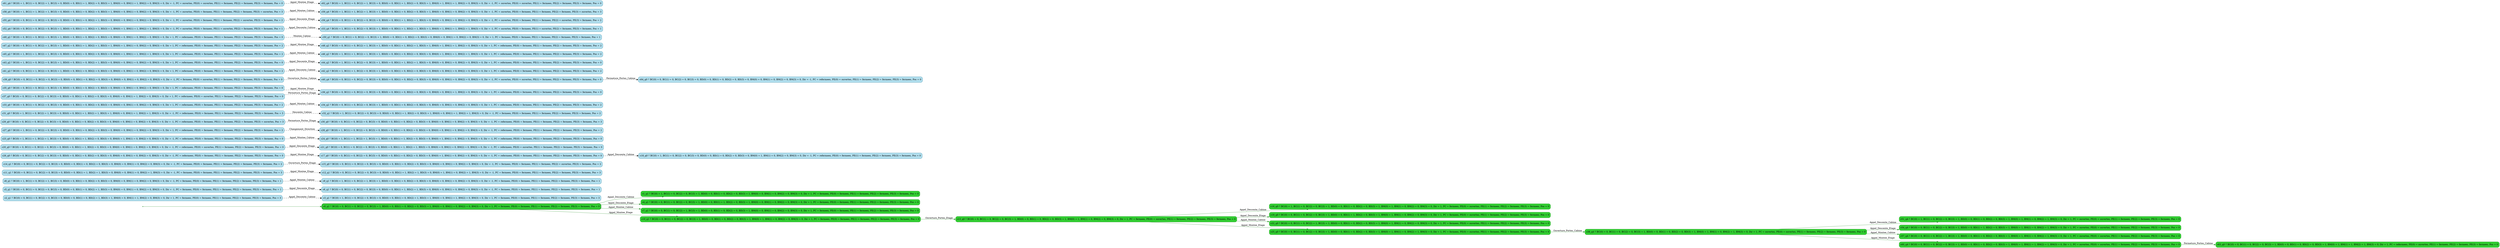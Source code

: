 digraph g {

	rankdir="LR"

	__invisible__[shape="point", color="forestgreen"]
	c0_q1[label="c0_q1 ≝ BC(0) = 0, BC(1) = 0, BC(2) = 0, BC(3) = 1, BD(0) = 0, BD(1) = 0, BD(2) = 0, BD(3) = 1, BM(0) = 0, BM(1) = 0, BM(2) = 0, BM(3) = 0, Dir = 1, PC = fermees, PE(0) = fermees, PE(1) = fermees, PE(2) = fermees, PE(3) = fermees, Pos = 0", shape="box", style="rounded, filled", color="forestgreen", fillcolor="limegreen", penwidth=3] // Initial
	c1_q1[label="c1_q1 ≝ BC(0) = 1, BC(1) = 0, BC(2) = 0, BC(3) = 1, BD(0) = 0, BD(1) = 0, BD(2) = 0, BD(3) = 1, BM(0) = 0, BM(1) = 0, BM(2) = 0, BM(3) = 0, Dir = 1, PC = fermees, PE(0) = fermees, PE(1) = fermees, PE(2) = fermees, PE(3) = fermees, Pos = 0", shape="box", style="rounded, filled", color="forestgreen", fillcolor="limegreen"]
	c4_q1[label="c4_q1 ≝ BC(0) = 0, BC(1) = 0, BC(2) = 0, BC(3) = 1, BD(0) = 0, BD(1) = 1, BD(2) = 0, BD(3) = 1, BM(0) = 0, BM(1) = 0, BM(2) = 0, BM(3) = 0, Dir = 1, PC = fermees, PE(0) = fermees, PE(1) = fermees, PE(2) = fermees, PE(3) = fermees, Pos = 0", shape="box", style="rounded, filled", color="forestgreen", fillcolor="limegreen"]
	c7_q1[label="c7_q1 ≝ BC(0) = 0, BC(1) = 0, BC(2) = 1, BC(3) = 1, BD(0) = 0, BD(1) = 0, BD(2) = 0, BD(3) = 1, BM(0) = 0, BM(1) = 0, BM(2) = 0, BM(3) = 0, Dir = 1, PC = fermees, PE(0) = fermees, PE(1) = fermees, PE(2) = fermees, PE(3) = fermees, Pos = 0", shape="box", style="rounded, filled", color="forestgreen", fillcolor="limegreen"]
	c10_q1[label="c10_q1 ≝ BC(0) = 0, BC(1) = 0, BC(2) = 0, BC(3) = 1, BD(0) = 0, BD(1) = 0, BD(2) = 0, BD(3) = 1, BM(0) = 1, BM(1) = 0, BM(2) = 0, BM(3) = 0, Dir = 1, PC = fermees, PE(0) = fermees, PE(1) = fermees, PE(2) = fermees, PE(3) = fermees, Pos = 0", shape="box", style="rounded, filled", color="forestgreen", fillcolor="limegreen"]
	c13_q0[label="c13_q0 ≝ BC(0) = 0, BC(1) = 0, BC(2) = 0, BC(3) = 1, BD(0) = 0, BD(1) = 0, BD(2) = 0, BD(3) = 1, BM(0) = 1, BM(1) = 0, BM(2) = 0, BM(3) = 0, Dir = 1, PC = fermees, PE(0) = ouvertes, PE(1) = fermees, PE(2) = fermees, PE(3) = fermees, Pos = 0", shape="box", style="rounded, filled", color="forestgreen", fillcolor="limegreen"]
	c16_q0[label="c16_q0 ≝ BC(0) = 1, BC(1) = 0, BC(2) = 0, BC(3) = 1, BD(0) = 0, BD(1) = 0, BD(2) = 0, BD(3) = 1, BM(0) = 1, BM(1) = 0, BM(2) = 0, BM(3) = 0, Dir = 1, PC = fermees, PE(0) = ouvertes, PE(1) = fermees, PE(2) = fermees, PE(3) = fermees, Pos = 0", shape="box", style="rounded, filled", color="forestgreen", fillcolor="limegreen"]
	c19_q0[label="c19_q0 ≝ BC(0) = 0, BC(1) = 0, BC(2) = 0, BC(3) = 1, BD(0) = 0, BD(1) = 1, BD(2) = 0, BD(3) = 1, BM(0) = 1, BM(1) = 0, BM(2) = 0, BM(3) = 0, Dir = 1, PC = fermees, PE(0) = ouvertes, PE(1) = fermees, PE(2) = fermees, PE(3) = fermees, Pos = 0", shape="box", style="rounded, filled", color="forestgreen", fillcolor="limegreen"]
	c22_q0[label="c22_q0 ≝ BC(0) = 0, BC(1) = 0, BC(2) = 1, BC(3) = 1, BD(0) = 0, BD(1) = 0, BD(2) = 0, BD(3) = 1, BM(0) = 1, BM(1) = 0, BM(2) = 0, BM(3) = 0, Dir = 1, PC = fermees, PE(0) = ouvertes, PE(1) = fermees, PE(2) = fermees, PE(3) = fermees, Pos = 0", shape="box", style="rounded, filled", color="forestgreen", fillcolor="limegreen"]
	c25_q0[label="c25_q0 ≝ BC(0) = 0, BC(1) = 0, BC(2) = 0, BC(3) = 1, BD(0) = 0, BD(1) = 0, BD(2) = 0, BD(3) = 1, BM(0) = 1, BM(1) = 0, BM(2) = 1, BM(3) = 0, Dir = 1, PC = fermees, PE(0) = ouvertes, PE(1) = fermees, PE(2) = fermees, PE(3) = fermees, Pos = 0", shape="box", style="rounded, filled", color="forestgreen", fillcolor="limegreen"]
	c38_q4[label="c38_q4 ≝ BC(0) = 0, BC(1) = 0, BC(2) = 0, BC(3) = 1, BD(0) = 0, BD(1) = 0, BD(2) = 0, BD(3) = 1, BM(0) = 1, BM(1) = 0, BM(2) = 1, BM(3) = 0, Dir = 1, PC = ouvertes, PE(0) = ouvertes, PE(1) = fermees, PE(2) = fermees, PE(3) = fermees, Pos = 0", shape="box", style="rounded, filled", color="forestgreen", fillcolor="limegreen"]
	c51_q4[label="c51_q4 ≝ BC(0) = 1, BC(1) = 0, BC(2) = 0, BC(3) = 1, BD(0) = 0, BD(1) = 0, BD(2) = 0, BD(3) = 1, BM(0) = 1, BM(1) = 0, BM(2) = 1, BM(3) = 0, Dir = 1, PC = ouvertes, PE(0) = ouvertes, PE(1) = fermees, PE(2) = fermees, PE(3) = fermees, Pos = 0", shape="box", style="rounded, filled", color="forestgreen", fillcolor="limegreen"]
	c54_q4[label="c54_q4 ≝ BC(0) = 0, BC(1) = 0, BC(2) = 0, BC(3) = 1, BD(0) = 0, BD(1) = 1, BD(2) = 0, BD(3) = 1, BM(0) = 1, BM(1) = 0, BM(2) = 1, BM(3) = 0, Dir = 1, PC = ouvertes, PE(0) = ouvertes, PE(1) = fermees, PE(2) = fermees, PE(3) = fermees, Pos = 0", shape="box", style="rounded, filled", color="forestgreen", fillcolor="limegreen"]
	c57_q4[label="c57_q4 ≝ BC(0) = 0, BC(1) = 0, BC(2) = 1, BC(3) = 1, BD(0) = 0, BD(1) = 0, BD(2) = 0, BD(3) = 1, BM(0) = 1, BM(1) = 0, BM(2) = 1, BM(3) = 0, Dir = 1, PC = ouvertes, PE(0) = ouvertes, PE(1) = fermees, PE(2) = fermees, PE(3) = fermees, Pos = 0", shape="box", style="rounded, filled", color="forestgreen", fillcolor="limegreen"]
	c60_q4[label="c60_q4 ≝ BC(0) = 0, BC(1) = 0, BC(2) = 0, BC(3) = 1, BD(0) = 0, BD(1) = 0, BD(2) = 0, BD(3) = 1, BM(0) = 1, BM(1) = 1, BM(2) = 1, BM(3) = 0, Dir = 1, PC = ouvertes, PE(0) = ouvertes, PE(1) = fermees, PE(2) = fermees, PE(3) = fermees, Pos = 0", shape="box", style="rounded, filled", color="forestgreen", fillcolor="limegreen"]
	c63_q0[label="c63_q0 ≝ BC(0) = 0, BC(1) = 0, BC(2) = 0, BC(3) = 1, BD(0) = 0, BD(1) = 0, BD(2) = 0, BD(3) = 1, BM(0) = 1, BM(1) = 1, BM(2) = 1, BM(3) = 0, Dir = 1, PC = refermees, PE(0) = ouvertes, PE(1) = fermees, PE(2) = fermees, PE(3) = fermees, Pos = 0", shape="box", style="rounded, filled", color="forestgreen", fillcolor="limegreen"]
	c2_q1[label="c2_q1 ≝ BC(0) = 0, BC(1) = 0, BC(2) = 0, BC(3) = 0, BD(0) = 0, BD(1) = 0, BD(2) = 1, BD(3) = 1, BM(0) = 0, BM(1) = 1, BM(2) = 0, BM(3) = 0, Dir = 1, PC = fermees, PE(0) = fermees, PE(1) = fermees, PE(2) = fermees, PE(3) = fermees, Pos = 3", shape="box", style="rounded, filled", color="deepskyblue4", fillcolor="lightblue2"]
	c3_q1[label="c3_q1 ≝ BC(0) = 1, BC(1) = 0, BC(2) = 0, BC(3) = 0, BD(0) = 0, BD(1) = 0, BD(2) = 1, BD(3) = 1, BM(0) = 0, BM(1) = 1, BM(2) = 0, BM(3) = 0, Dir = 1, PC = fermees, PE(0) = fermees, PE(1) = fermees, PE(2) = fermees, PE(3) = fermees, Pos = 3", shape="box", style="rounded, filled", color="deepskyblue4", fillcolor="lightblue2"]
	c5_q1[label="c5_q1 ≝ BC(0) = 0, BC(1) = 0, BC(2) = 0, BC(3) = 0, BD(0) = 0, BD(1) = 0, BD(2) = 1, BD(3) = 0, BM(0) = 0, BM(1) = 0, BM(2) = 0, BM(3) = 0, Dir = -1, PC = fermees, PE(0) = fermees, PE(1) = fermees, PE(2) = fermees, PE(3) = fermees, Pos = 1", shape="box", style="rounded, filled", color="deepskyblue4", fillcolor="lightblue2"]
	c6_q1[label="c6_q1 ≝ BC(0) = 0, BC(1) = 0, BC(2) = 0, BC(3) = 0, BD(0) = 0, BD(1) = 1, BD(2) = 1, BD(3) = 0, BM(0) = 0, BM(1) = 0, BM(2) = 0, BM(3) = 0, Dir = -1, PC = fermees, PE(0) = fermees, PE(1) = fermees, PE(2) = fermees, PE(3) = fermees, Pos = 1", shape="box", style="rounded, filled", color="deepskyblue4", fillcolor="lightblue2"]
	c8_q1[label="c8_q1 ≝ BC(0) = 1, BC(1) = 0, BC(2) = 1, BC(3) = 0, BD(0) = 0, BD(1) = 0, BD(2) = 0, BD(3) = 0, BM(0) = 0, BM(1) = 0, BM(2) = 0, BM(3) = 0, Dir = -1, PC = fermees, PE(0) = fermees, PE(1) = fermees, PE(2) = fermees, PE(3) = fermees, Pos = 1", shape="box", style="rounded, filled", color="deepskyblue4", fillcolor="lightblue2"]
	c9_q1[label="c9_q1 ≝ BC(0) = 1, BC(1) = 0, BC(2) = 1, BC(3) = 1, BD(0) = 0, BD(1) = 0, BD(2) = 0, BD(3) = 0, BM(0) = 0, BM(1) = 0, BM(2) = 0, BM(3) = 0, Dir = -1, PC = fermees, PE(0) = fermees, PE(1) = fermees, PE(2) = fermees, PE(3) = fermees, Pos = 1", shape="box", style="rounded, filled", color="deepskyblue4", fillcolor="lightblue2"]
	c11_q1[label="c11_q1 ≝ BC(0) = 0, BC(1) = 0, BC(2) = 0, BC(3) = 0, BD(0) = 0, BD(1) = 1, BD(2) = 1, BD(3) = 0, BM(0) = 0, BM(1) = 0, BM(2) = 1, BM(3) = 0, Dir = -1, PC = fermees, PE(0) = fermees, PE(1) = fermees, PE(2) = fermees, PE(3) = fermees, Pos = 3", shape="box", style="rounded, filled", color="deepskyblue4", fillcolor="lightblue2"]
	c12_q1[label="c12_q1 ≝ BC(0) = 0, BC(1) = 0, BC(2) = 0, BC(3) = 0, BD(0) = 0, BD(1) = 1, BD(2) = 1, BD(3) = 0, BM(0) = 1, BM(1) = 0, BM(2) = 1, BM(3) = 0, Dir = -1, PC = fermees, PE(0) = fermees, PE(1) = fermees, PE(2) = fermees, PE(3) = fermees, Pos = 3", shape="box", style="rounded, filled", color="deepskyblue4", fillcolor="lightblue2"]
	c14_q1[label="c14_q1 ≝ BC(0) = 0, BC(1) = 0, BC(2) = 0, BC(3) = 0, BD(0) = 0, BD(1) = 0, BD(2) = 0, BD(3) = 0, BM(0) = 0, BM(1) = 0, BM(2) = 0, BM(3) = 0, Dir = -1, PC = fermees, PE(0) = fermees, PE(1) = fermees, PE(2) = fermees, PE(3) = fermees, Pos = 2", shape="box", style="rounded, filled", color="deepskyblue4", fillcolor="lightblue2"]
	c15_q0[label="c15_q0 ≝ BC(0) = 0, BC(1) = 0, BC(2) = 0, BC(3) = 0, BD(0) = 0, BD(1) = 0, BD(2) = 0, BD(3) = 0, BM(0) = 0, BM(1) = 0, BM(2) = 0, BM(3) = 0, Dir = -1, PC = fermees, PE(0) = fermees, PE(1) = fermees, PE(2) = ouvertes, PE(3) = fermees, Pos = 2", shape="box", style="rounded, filled", color="deepskyblue4", fillcolor="lightblue2"]
	c17_q0[label="c17_q0 ≝ BC(0) = 0, BC(1) = 0, BC(2) = 0, BC(3) = 0, BD(0) = 0, BD(1) = 0, BD(2) = 0, BD(3) = 0, BM(0) = 1, BM(1) = 0, BM(2) = 0, BM(3) = 0, Dir = -1, PC = refermees, PE(0) = fermees, PE(1) = fermees, PE(2) = fermees, PE(3) = fermees, Pos = 0", shape="box", style="rounded, filled", color="deepskyblue4", fillcolor="lightblue2"]
	c18_q0[label="c18_q0 ≝ BC(0) = 1, BC(1) = 0, BC(2) = 0, BC(3) = 0, BD(0) = 0, BD(1) = 0, BD(2) = 0, BD(3) = 0, BM(0) = 1, BM(1) = 0, BM(2) = 0, BM(3) = 0, Dir = -1, PC = refermees, PE(0) = fermees, PE(1) = fermees, PE(2) = fermees, PE(3) = fermees, Pos = 0", shape="box", style="rounded, filled", color="deepskyblue4", fillcolor="lightblue2"]
	c20_q0[label="c20_q0 ≝ BC(0) = 0, BC(1) = 0, BC(2) = 0, BC(3) = 0, BD(0) = 0, BD(1) = 1, BD(2) = 0, BD(3) = 0, BM(0) = 0, BM(1) = 0, BM(2) = 0, BM(3) = 0, Dir = -1, PC = refermees, PE(0) = ouvertes, PE(1) = fermees, PE(2) = fermees, PE(3) = fermees, Pos = 0", shape="box", style="rounded, filled", color="deepskyblue4", fillcolor="lightblue2"]
	c21_q0[label="c21_q0 ≝ BC(0) = 0, BC(1) = 0, BC(2) = 0, BC(3) = 0, BD(0) = 0, BD(1) = 1, BD(2) = 1, BD(3) = 0, BM(0) = 0, BM(1) = 0, BM(2) = 0, BM(3) = 0, Dir = -1, PC = refermees, PE(0) = ouvertes, PE(1) = fermees, PE(2) = fermees, PE(3) = fermees, Pos = 0", shape="box", style="rounded, filled", color="deepskyblue4", fillcolor="lightblue2"]
	c23_q0[label="c23_q0 ≝ BC(0) = 1, BC(1) = 1, BC(2) = 1, BC(3) = 0, BD(0) = 0, BD(1) = 1, BD(2) = 0, BD(3) = 0, BM(0) = 1, BM(1) = 0, BM(2) = 0, BM(3) = 0, Dir = -1, PC = refermees, PE(0) = fermees, PE(1) = fermees, PE(2) = fermees, PE(3) = fermees, Pos = 0", shape="box", style="rounded, filled", color="deepskyblue4", fillcolor="lightblue2"]
	c24_q0[label="c24_q0 ≝ BC(0) = 1, BC(1) = 1, BC(2) = 1, BC(3) = 1, BD(0) = 0, BD(1) = 1, BD(2) = 0, BD(3) = 0, BM(0) = 1, BM(1) = 0, BM(2) = 0, BM(3) = 0, Dir = -1, PC = refermees, PE(0) = fermees, PE(1) = fermees, PE(2) = fermees, PE(3) = fermees, Pos = 0", shape="box", style="rounded, filled", color="deepskyblue4", fillcolor="lightblue2"]
	c26_q0[label="c26_q0 ≝ BC(0) = 0, BC(1) = 0, BC(2) = 0, BC(3) = 0, BD(0) = 0, BD(1) = 0, BD(2) = 0, BD(3) = 0, BM(0) = 0, BM(1) = 0, BM(2) = 0, BM(3) = 0, Dir = -1, PC = refermees, PE(0) = fermees, PE(1) = fermees, PE(2) = fermees, PE(3) = fermees, Pos = 0", shape="box", style="rounded, filled", color="deepskyblue4", fillcolor="lightblue2"]
	c27_q0[label="c27_q0 ≝ BC(0) = 1, BC(1) = 0, BC(2) = 0, BC(3) = 0, BD(0) = 0, BD(1) = 0, BD(2) = 0, BD(3) = 0, BM(0) = 0, BM(1) = 0, BM(2) = 0, BM(3) = 0, Dir = 1, PC = refermees, PE(0) = fermees, PE(1) = fermees, PE(2) = fermees, PE(3) = fermees, Pos = 2", shape="box", style="rounded, filled", color="deepskyblue4", fillcolor="lightblue2"]
	c28_q0[label="c28_q0 ≝ BC(0) = 1, BC(1) = 0, BC(2) = 0, BC(3) = 0, BD(0) = 0, BD(1) = 0, BD(2) = 0, BD(3) = 0, BM(0) = 0, BM(1) = 0, BM(2) = 0, BM(3) = 0, Dir = -1, PC = refermees, PE(0) = fermees, PE(1) = fermees, PE(2) = fermees, PE(3) = fermees, Pos = 2", shape="box", style="rounded, filled", color="deepskyblue4", fillcolor="lightblue2"]
	c29_q0[label="c29_q0 ≝ BC(0) = 0, BC(1) = 0, BC(2) = 0, BC(3) = 0, BD(0) = 0, BD(1) = 0, BD(2) = 0, BD(3) = 0, BM(0) = 0, BM(1) = 0, BM(2) = 0, BM(3) = 0, Dir = -1, PC = refermees, PE(0) = fermees, PE(1) = fermees, PE(2) = fermees, PE(3) = ouvertes, Pos = 3", shape="box", style="rounded, filled", color="deepskyblue4", fillcolor="lightblue2"]
	c30_q0[label="c30_q0 ≝ BC(0) = 0, BC(1) = 0, BC(2) = 0, BC(3) = 0, BD(0) = 0, BD(1) = 0, BD(2) = 0, BD(3) = 0, BM(0) = 0, BM(1) = 0, BM(2) = 0, BM(3) = 0, Dir = -1, PC = refermees, PE(0) = fermees, PE(1) = fermees, PE(2) = fermees, PE(3) = fermees, Pos = 3", shape="box", style="rounded, filled", color="deepskyblue4", fillcolor="lightblue2"]
	c31_q0[label="c31_q0 ≝ BC(0) = 1, BC(1) = 0, BC(2) = 1, BC(3) = 0, BD(0) = 0, BD(1) = 1, BD(2) = 1, BD(3) = 1, BM(0) = 0, BM(1) = 1, BM(2) = 1, BM(3) = 0, Dir = -1, PC = refermees, PE(0) = fermees, PE(1) = fermees, PE(2) = fermees, PE(3) = fermees, Pos = 3", shape="box", style="rounded, filled", color="deepskyblue4", fillcolor="lightblue2"]
	c32_q1[label="c32_q1 ≝ BC(0) = 1, BC(1) = 0, BC(2) = 0, BC(3) = 0, BD(0) = 0, BD(1) = 1, BD(2) = 0, BD(3) = 1, BM(0) = 0, BM(1) = 1, BM(2) = 1, BM(3) = 0, Dir = -1, PC = fermees, PE(0) = fermees, PE(1) = fermees, PE(2) = fermees, PE(3) = fermees, Pos = 2", shape="box", style="rounded, filled", color="deepskyblue4", fillcolor="lightblue2"]
	c33_q0[label="c33_q0 ≝ BC(0) = 0, BC(1) = 0, BC(2) = 0, BC(3) = 0, BD(0) = 0, BD(1) = 0, BD(2) = 0, BD(3) = 0, BM(0) = 0, BM(1) = 0, BM(2) = 0, BM(3) = 0, Dir = 1, PC = refermees, PE(0) = fermees, PE(1) = fermees, PE(2) = fermees, PE(3) = fermees, Pos = 2", shape="box", style="rounded, filled", color="deepskyblue4", fillcolor="lightblue2"]
	c34_q2[label="c34_q2 ≝ BC(0) = 0, BC(1) = 0, BC(2) = 0, BC(3) = 1, BD(0) = 0, BD(1) = 0, BD(2) = 0, BD(3) = 0, BM(0) = 0, BM(1) = 0, BM(2) = 0, BM(3) = 0, Dir = 1, PC = refermees, PE(0) = fermees, PE(1) = fermees, PE(2) = fermees, PE(3) = fermees, Pos = 2", shape="box", style="rounded, filled", color="deepskyblue4", fillcolor="lightblue2"]
	c35_q0[label="c35_q0 ≝ BC(0) = 0, BC(1) = 0, BC(2) = 0, BC(3) = 0, BD(0) = 0, BD(1) = 0, BD(2) = 0, BD(3) = 0, BM(0) = 0, BM(1) = 0, BM(2) = 0, BM(3) = 0, Dir = 1, PC = refermees, PE(0) = fermees, PE(1) = fermees, PE(2) = fermees, PE(3) = fermees, Pos = 0", shape="box", style="rounded, filled", color="deepskyblue4", fillcolor="lightblue2"]
	c36_q2[label="c36_q2 ≝ BC(0) = 0, BC(1) = 0, BC(2) = 0, BC(3) = 0, BD(0) = 0, BD(1) = 0, BD(2) = 0, BD(3) = 0, BM(0) = 0, BM(1) = 1, BM(2) = 0, BM(3) = 0, Dir = 1, PC = refermees, PE(0) = fermees, PE(1) = fermees, PE(2) = fermees, PE(3) = fermees, Pos = 0", shape="box", style="rounded, filled", color="deepskyblue4", fillcolor="lightblue2"]
	c37_q0[label="c37_q0 ≝ BC(0) = 0, BC(1) = 0, BC(2) = 0, BC(3) = 0, BD(0) = 0, BD(1) = 0, BD(2) = 0, BD(3) = 0, BM(0) = 0, BM(1) = 1, BM(2) = 0, BM(3) = 0, Dir = 1, PC = refermees, PE(0) = ouvertes, PE(1) = fermees, PE(2) = fermees, PE(3) = fermees, Pos = 0", shape="box", style="rounded, filled", color="deepskyblue4", fillcolor="lightblue2"]
	c39_q0[label="c39_q0 ≝ BC(0) = 0, BC(1) = 0, BC(2) = 0, BC(3) = 0, BD(0) = 0, BD(1) = 0, BD(2) = 0, BD(3) = 0, BM(0) = 0, BM(1) = 0, BM(2) = 0, BM(3) = 0, Dir = -1, PC = fermees, PE(0) = ouvertes, PE(1) = fermees, PE(2) = fermees, PE(3) = fermees, Pos = 0", shape="box", style="rounded, filled", color="deepskyblue4", fillcolor="lightblue2"]
	c40_q4[label="c40_q4 ≝ BC(0) = 0, BC(1) = 0, BC(2) = 0, BC(3) = 0, BD(0) = 0, BD(1) = 0, BD(2) = 0, BD(3) = 0, BM(0) = 0, BM(1) = 0, BM(2) = 0, BM(3) = 0, Dir = -1, PC = ouvertes, PE(0) = ouvertes, PE(1) = fermees, PE(2) = fermees, PE(3) = fermees, Pos = 0", shape="box", style="rounded, filled", color="deepskyblue4", fillcolor="lightblue2"]
	c41_q2[label="c41_q2 ≝ BC(0) = 0, BC(1) = 1, BC(2) = 0, BC(3) = 1, BD(0) = 0, BD(1) = 0, BD(2) = 0, BD(3) = 0, BM(0) = 0, BM(1) = 0, BM(2) = 0, BM(3) = 0, Dir = 1, PC = refermees, PE(0) = fermees, PE(1) = fermees, PE(2) = fermees, PE(3) = fermees, Pos = 2", shape="box", style="rounded, filled", color="deepskyblue4", fillcolor="lightblue2"]
	c42_q2[label="c42_q2 ≝ BC(0) = 1, BC(1) = 1, BC(2) = 0, BC(3) = 1, BD(0) = 0, BD(1) = 0, BD(2) = 0, BD(3) = 0, BM(0) = 0, BM(1) = 0, BM(2) = 0, BM(3) = 0, Dir = 1, PC = refermees, PE(0) = fermees, PE(1) = fermees, PE(2) = fermees, PE(3) = fermees, Pos = 2", shape="box", style="rounded, filled", color="deepskyblue4", fillcolor="lightblue2"]
	c43_q2[label="c43_q2 ≝ BC(0) = 1, BC(1) = 0, BC(2) = 0, BC(3) = 1, BD(0) = 0, BD(1) = 0, BD(2) = 1, BD(3) = 0, BM(0) = 0, BM(1) = 0, BM(2) = 0, BM(3) = 0, Dir = 1, PC = refermees, PE(0) = fermees, PE(1) = fermees, PE(2) = fermees, PE(3) = fermees, Pos = 0", shape="box", style="rounded, filled", color="deepskyblue4", fillcolor="lightblue2"]
	c44_q2[label="c44_q2 ≝ BC(0) = 1, BC(1) = 0, BC(2) = 0, BC(3) = 1, BD(0) = 0, BD(1) = 1, BD(2) = 1, BD(3) = 0, BM(0) = 0, BM(1) = 0, BM(2) = 0, BM(3) = 0, Dir = 1, PC = refermees, PE(0) = fermees, PE(1) = fermees, PE(2) = fermees, PE(3) = fermees, Pos = 0", shape="box", style="rounded, filled", color="deepskyblue4", fillcolor="lightblue2"]
	c45_q2[label="c45_q2 ≝ BC(0) = 1, BC(1) = 1, BC(2) = 1, BC(3) = 0, BD(0) = 0, BD(1) = 0, BD(2) = 0, BD(3) = 0, BM(0) = 1, BM(1) = 1, BM(2) = 1, BM(3) = 0, Dir = 1, PC = refermees, PE(0) = fermees, PE(1) = fermees, PE(2) = fermees, PE(3) = fermees, Pos = 2", shape="box", style="rounded, filled", color="deepskyblue4", fillcolor="lightblue2"]
	c46_q2[label="c46_q2 ≝ BC(0) = 1, BC(1) = 1, BC(2) = 1, BC(3) = 1, BD(0) = 0, BD(1) = 0, BD(2) = 0, BD(3) = 0, BM(0) = 1, BM(1) = 1, BM(2) = 1, BM(3) = 0, Dir = 1, PC = refermees, PE(0) = fermees, PE(1) = fermees, PE(2) = fermees, PE(3) = fermees, Pos = 2", shape="box", style="rounded, filled", color="deepskyblue4", fillcolor="lightblue2"]
	c47_q2[label="c47_q2 ≝ BC(0) = 0, BC(1) = 0, BC(2) = 1, BC(3) = 1, BD(0) = 0, BD(1) = 1, BD(2) = 1, BD(3) = 1, BM(0) = 1, BM(1) = 0, BM(2) = 0, BM(3) = 0, Dir = 1, PC = refermees, PE(0) = fermees, PE(1) = fermees, PE(2) = fermees, PE(3) = fermees, Pos = 2", shape="box", style="rounded, filled", color="deepskyblue4", fillcolor="lightblue2"]
	c48_q2[label="c48_q2 ≝ BC(0) = 0, BC(1) = 0, BC(2) = 1, BC(3) = 1, BD(0) = 0, BD(1) = 1, BD(2) = 1, BD(3) = 1, BM(0) = 1, BM(1) = 1, BM(2) = 0, BM(3) = 0, Dir = 1, PC = refermees, PE(0) = fermees, PE(1) = fermees, PE(2) = fermees, PE(3) = fermees, Pos = 2", shape="box", style="rounded, filled", color="deepskyblue4", fillcolor="lightblue2"]
	c49_q2[label="c49_q2 ≝ BC(0) = 0, BC(1) = 0, BC(2) = 0, BC(3) = 1, BD(0) = 0, BD(1) = 0, BD(2) = 0, BD(3) = 0, BM(0) = 0, BM(1) = 0, BM(2) = 0, BM(3) = 0, Dir = 1, PC = refermees, PE(0) = fermees, PE(1) = fermees, PE(2) = fermees, PE(3) = fermees, Pos = 0", shape="box", style="rounded, filled", color="deepskyblue4", fillcolor="lightblue2"]
	c50_q1[label="c50_q1 ≝ BC(0) = 0, BC(1) = 0, BC(2) = 0, BC(3) = 1, BD(0) = 0, BD(1) = 0, BD(2) = 0, BD(3) = 0, BM(0) = 0, BM(1) = 0, BM(2) = 0, BM(3) = 0, Dir = 1, PC = fermees, PE(0) = fermees, PE(1) = fermees, PE(2) = fermees, PE(3) = fermees, Pos = 1", shape="box", style="rounded, filled", color="deepskyblue4", fillcolor="lightblue2"]
	c52_q4[label="c52_q4 ≝ BC(0) = 0, BC(1) = 0, BC(2) = 0, BC(3) = 1, BD(0) = 0, BD(1) = 1, BD(2) = 1, BD(3) = 1, BM(0) = 1, BM(1) = 1, BM(2) = 1, BM(3) = 0, Dir = -1, PC = ouvertes, PE(0) = fermees, PE(1) = ouvertes, PE(2) = fermees, PE(3) = fermees, Pos = 1", shape="box", style="rounded, filled", color="deepskyblue4", fillcolor="lightblue2"]
	c53_q4[label="c53_q4 ≝ BC(0) = 1, BC(1) = 0, BC(2) = 0, BC(3) = 1, BD(0) = 0, BD(1) = 1, BD(2) = 1, BD(3) = 1, BM(0) = 1, BM(1) = 1, BM(2) = 1, BM(3) = 0, Dir = -1, PC = ouvertes, PE(0) = fermees, PE(1) = ouvertes, PE(2) = fermees, PE(3) = fermees, Pos = 1", shape="box", style="rounded, filled", color="deepskyblue4", fillcolor="lightblue2"]
	c55_q4[label="c55_q4 ≝ BC(0) = 0, BC(1) = 0, BC(2) = 0, BC(3) = 0, BD(0) = 0, BD(1) = 0, BD(2) = 1, BD(3) = 0, BM(0) = 0, BM(1) = 0, BM(2) = 0, BM(3) = 0, Dir = -1, PC = ouvertes, PE(0) = fermees, PE(1) = fermees, PE(2) = ouvertes, PE(3) = fermees, Pos = 2", shape="box", style="rounded, filled", color="deepskyblue4", fillcolor="lightblue2"]
	c56_q4[label="c56_q4 ≝ BC(0) = 0, BC(1) = 0, BC(2) = 0, BC(3) = 0, BD(0) = 0, BD(1) = 1, BD(2) = 1, BD(3) = 0, BM(0) = 0, BM(1) = 0, BM(2) = 0, BM(3) = 0, Dir = -1, PC = ouvertes, PE(0) = fermees, PE(1) = fermees, PE(2) = ouvertes, PE(3) = fermees, Pos = 2", shape="box", style="rounded, filled", color="deepskyblue4", fillcolor="lightblue2"]
	c58_q4[label="c58_q4 ≝ BC(0) = 1, BC(1) = 1, BC(2) = 1, BC(3) = 0, BD(0) = 0, BD(1) = 0, BD(2) = 0, BD(3) = 1, BM(0) = 0, BM(1) = 0, BM(2) = 0, BM(3) = 0, Dir = -1, PC = ouvertes, PE(0) = fermees, PE(1) = fermees, PE(2) = fermees, PE(3) = ouvertes, Pos = 3", shape="box", style="rounded, filled", color="deepskyblue4", fillcolor="lightblue2"]
	c59_q4[label="c59_q4 ≝ BC(0) = 1, BC(1) = 1, BC(2) = 1, BC(3) = 1, BD(0) = 0, BD(1) = 0, BD(2) = 0, BD(3) = 1, BM(0) = 0, BM(1) = 0, BM(2) = 0, BM(3) = 0, Dir = -1, PC = ouvertes, PE(0) = fermees, PE(1) = fermees, PE(2) = fermees, PE(3) = ouvertes, Pos = 3", shape="box", style="rounded, filled", color="deepskyblue4", fillcolor="lightblue2"]
	c61_q4[label="c61_q4 ≝ BC(0) = 1, BC(1) = 0, BC(2) = 1, BC(3) = 0, BD(0) = 0, BD(1) = 1, BD(2) = 0, BD(3) = 1, BM(0) = 0, BM(1) = 1, BM(2) = 0, BM(3) = 0, Dir = -1, PC = ouvertes, PE(0) = ouvertes, PE(1) = fermees, PE(2) = fermees, PE(3) = fermees, Pos = 0", shape="box", style="rounded, filled", color="deepskyblue4", fillcolor="lightblue2"]
	c62_q4[label="c62_q4 ≝ BC(0) = 1, BC(1) = 0, BC(2) = 1, BC(3) = 0, BD(0) = 0, BD(1) = 1, BD(2) = 0, BD(3) = 1, BM(0) = 1, BM(1) = 1, BM(2) = 0, BM(3) = 0, Dir = -1, PC = ouvertes, PE(0) = ouvertes, PE(1) = fermees, PE(2) = fermees, PE(3) = fermees, Pos = 0", shape="box", style="rounded, filled", color="deepskyblue4", fillcolor="lightblue2"]
	c64_q0[label="c64_q0 ≝ BC(0) = 0, BC(1) = 0, BC(2) = 0, BC(3) = 0, BD(0) = 0, BD(1) = 0, BD(2) = 0, BD(3) = 0, BM(0) = 0, BM(1) = 0, BM(2) = 0, BM(3) = 0, Dir = -1, PC = refermees, PE(0) = ouvertes, PE(1) = fermees, PE(2) = fermees, PE(3) = fermees, Pos = 0", shape="box", style="rounded, filled", color="deepskyblue4", fillcolor="lightblue2"]

	__invisible__ -> c0_q1[color="forestgreen"]
	c0_q1 -> c1_q1[label="Appel_Descente_Cabine", color="forestgreen"]
	c0_q1 -> c4_q1[label="Appel_Descente_Etage", color="forestgreen"]
	c0_q1 -> c7_q1[label="Appel_Montee_Cabine", color="forestgreen"]
	c0_q1 -> c10_q1[label="Appel_Montee_Etage", color="forestgreen"]
	c10_q1 -> c13_q0[label="Ouverture_Portes_Etage", color="forestgreen"]
	c13_q0 -> c16_q0[label="Appel_Descente_Cabine", color="forestgreen"]
	c13_q0 -> c19_q0[label="Appel_Descente_Etage", color="forestgreen"]
	c13_q0 -> c22_q0[label="Appel_Montee_Cabine", color="forestgreen"]
	c13_q0 -> c25_q0[label="Appel_Montee_Etage", color="forestgreen"]
	c25_q0 -> c38_q4[label="Ouverture_Portes_Cabine", color="forestgreen"]
	c38_q4 -> c51_q4[label="Appel_Descente_Cabine", color="forestgreen"]
	c38_q4 -> c54_q4[label="Appel_Descente_Etage", color="forestgreen"]
	c38_q4 -> c57_q4[label="Appel_Montee_Cabine", color="forestgreen"]
	c38_q4 -> c60_q4[label="Appel_Montee_Etage", color="forestgreen"]
	c60_q4 -> c63_q0[label="Fermeture_Portes_Cabine", color="forestgreen"]
	c2_q1 -> c3_q1[label="Appel_Descente_Cabine", color="black", style="dashed"]
	c5_q1 -> c6_q1[label="Appel_Descente_Etage", color="black", style="dashed"]
	c8_q1 -> c9_q1[label="Appel_Montee_Cabine", color="black", style="dashed"]
	c11_q1 -> c12_q1[label="Appel_Montee_Etage", color="black", style="dashed"]
	c14_q1 -> c15_q0[label="Ouverture_Portes_Etage", color="black", style="dashed"]
	c17_q0 -> c18_q0[label="Appel_Descente_Cabine", color="black", style="dashed"]
	c20_q0 -> c21_q0[label="Appel_Descente_Etage", color="black", style="dashed"]
	c23_q0 -> c24_q0[label="Appel_Montee_Cabine", color="black", style="dashed"]
	c26_q0 -> c17_q0[label="Appel_Montee_Etage", color="black", style="dashed"]
	c27_q0 -> c28_q0[label="Changement_Direction", color="black", style="dashed"]
	c29_q0 -> c30_q0[label="Fermeture_Portes_Etage", color="black", style="dashed"]
	c31_q0 -> c32_q1[label="Descente_Cabine", color="black", style="dashed"]
	c33_q0 -> c34_q2[label="Appel_Montee_Cabine", color="black", style="dashed"]
	c35_q0 -> c36_q2[label="Appel_Montee_Etage", color="black", style="dashed"]
	c37_q0 -> c36_q2[label="Fermeture_Portes_Etage", color="black", style="dashed"]
	c39_q0 -> c40_q4[label="Ouverture_Portes_Cabine", color="black", style="dashed"]
	c41_q2 -> c42_q2[label="Appel_Descente_Cabine", color="black", style="dashed"]
	c43_q2 -> c44_q2[label="Appel_Descente_Etage", color="black", style="dashed"]
	c45_q2 -> c46_q2[label="Appel_Montee_Cabine", color="black", style="dashed"]
	c47_q2 -> c48_q2[label="Appel_Montee_Etage", color="black", style="dashed"]
	c49_q2 -> c50_q1[label="Montee_Cabine", color="black", style="dashed"]
	c52_q4 -> c53_q4[label="Appel_Descente_Cabine", color="black", style="dashed"]
	c55_q4 -> c56_q4[label="Appel_Descente_Etage", color="black", style="dashed"]
	c58_q4 -> c59_q4[label="Appel_Montee_Cabine", color="black", style="dashed"]
	c61_q4 -> c62_q4[label="Appel_Montee_Etage", color="black", style="dashed"]
	c40_q4 -> c64_q0[label="Fermeture_Portes_Cabine", color="black", style="dashed"]

}
